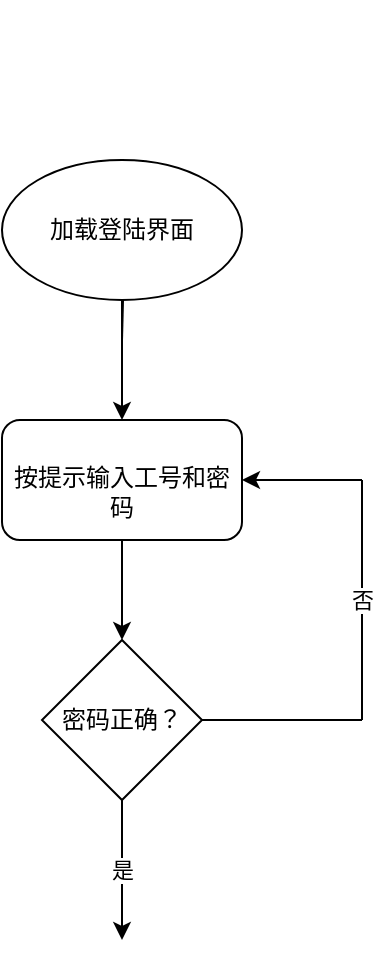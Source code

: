<mxfile version="19.0.1" type="github">
  <diagram id="iynox8zXIuLy3XfKScyT" name="Page-1">
    <mxGraphModel dx="1044" dy="579" grid="1" gridSize="10" guides="1" tooltips="1" connect="1" arrows="1" fold="1" page="1" pageScale="1" pageWidth="827" pageHeight="1169" math="0" shadow="0">
      <root>
        <mxCell id="0" />
        <mxCell id="1" parent="0" />
        <mxCell id="VvheIWeai_IQ4ldsGhHj-3" style="edgeStyle=orthogonalEdgeStyle;rounded=0;orthogonalLoop=1;jettySize=auto;html=1;exitX=0.5;exitY=1;exitDx=0;exitDy=0;fontFamily=Comic Sans MS;startArrow=none;" edge="1" parent="1" source="VvheIWeai_IQ4ldsGhHj-4">
          <mxGeometry relative="1" as="geometry">
            <mxPoint x="250" y="220" as="targetPoint" />
            <mxPoint x="250" y="180" as="sourcePoint" />
            <Array as="points">
              <mxPoint x="250" y="170" />
              <mxPoint x="250" y="170" />
            </Array>
          </mxGeometry>
        </mxCell>
        <mxCell id="VvheIWeai_IQ4ldsGhHj-4" value="&lt;p style=&quot;line-height: 1.2;&quot;&gt;&lt;br&gt;&lt;br&gt;&lt;br&gt;&lt;span style=&quot;background-color: initial;&quot;&gt;&lt;br&gt;&lt;/span&gt;&lt;/p&gt;&lt;p style=&quot;line-height: 1.2;&quot;&gt;&lt;span style=&quot;background-color: initial;&quot;&gt;&lt;br&gt;&lt;/span&gt;&lt;/p&gt;&lt;p style=&quot;line-height: 1.2;&quot;&gt;&lt;span style=&quot;background-color: initial;&quot;&gt;加载登陆界面&lt;/span&gt;&lt;br&gt;&lt;/p&gt;&lt;p style=&quot;line-height: 1.2;&quot;&gt;&lt;br&gt;&lt;br&gt;&lt;br&gt;&lt;br&gt;&lt;/p&gt;&lt;br&gt;&lt;p&gt;&lt;/p&gt;" style="ellipse;whiteSpace=wrap;html=1;fontFamily=Comic Sans MS;align=center;" vertex="1" parent="1">
          <mxGeometry x="190" y="90" width="120" height="70" as="geometry" />
        </mxCell>
        <mxCell id="VvheIWeai_IQ4ldsGhHj-5" value="" style="edgeStyle=orthogonalEdgeStyle;rounded=0;orthogonalLoop=1;jettySize=auto;html=1;exitX=0.5;exitY=1;exitDx=0;exitDy=0;fontFamily=Comic Sans MS;endArrow=none;" edge="1" parent="1" target="VvheIWeai_IQ4ldsGhHj-4">
          <mxGeometry relative="1" as="geometry">
            <mxPoint x="250" y="220" as="targetPoint" />
            <mxPoint x="250" y="180" as="sourcePoint" />
          </mxGeometry>
        </mxCell>
        <mxCell id="VvheIWeai_IQ4ldsGhHj-6" style="edgeStyle=orthogonalEdgeStyle;rounded=0;orthogonalLoop=1;jettySize=auto;html=1;exitX=0.5;exitY=1;exitDx=0;exitDy=0;fontFamily=Comic Sans MS;" edge="1" parent="1" source="VvheIWeai_IQ4ldsGhHj-4" target="VvheIWeai_IQ4ldsGhHj-4">
          <mxGeometry relative="1" as="geometry" />
        </mxCell>
        <mxCell id="VvheIWeai_IQ4ldsGhHj-7" value="&lt;br&gt;&lt;br&gt;&lt;br&gt;&lt;p align=&quot;center&quot; class=&quot;MsoNormal&quot;&gt;&lt;span&gt;&lt;br&gt;&lt;/span&gt;&lt;/p&gt;&lt;p align=&quot;center&quot; class=&quot;MsoNormal&quot;&gt;&lt;span style=&quot;background-color: initial;&quot;&gt;按提示输入工号和密码&lt;/span&gt;&lt;br&gt;&lt;/p&gt;&lt;br&gt;&lt;br&gt;&lt;br&gt;&lt;br&gt;" style="rounded=1;whiteSpace=wrap;html=1;fontFamily=Comic Sans MS;" vertex="1" parent="1">
          <mxGeometry x="190" y="220" width="120" height="60" as="geometry" />
        </mxCell>
        <mxCell id="VvheIWeai_IQ4ldsGhHj-8" value="&lt;br&gt;&lt;br&gt;&lt;br&gt;&lt;p class=&quot;MsoNormal&quot;&gt;&lt;span style=&quot;background-color: initial;&quot;&gt;密码正确？&lt;/span&gt;&lt;br&gt;&lt;/p&gt;&lt;br&gt;&lt;br&gt;&lt;br&gt;" style="rhombus;whiteSpace=wrap;html=1;fontFamily=Comic Sans MS;" vertex="1" parent="1">
          <mxGeometry x="210" y="330" width="80" height="80" as="geometry" />
        </mxCell>
        <mxCell id="VvheIWeai_IQ4ldsGhHj-11" value="" style="endArrow=classic;html=1;rounded=0;fontFamily=Comic Sans MS;exitX=0.5;exitY=1;exitDx=0;exitDy=0;entryX=0.5;entryY=0;entryDx=0;entryDy=0;" edge="1" parent="1" source="VvheIWeai_IQ4ldsGhHj-7" target="VvheIWeai_IQ4ldsGhHj-8">
          <mxGeometry width="50" height="50" relative="1" as="geometry">
            <mxPoint x="380" y="210" as="sourcePoint" />
            <mxPoint x="330" y="340" as="targetPoint" />
          </mxGeometry>
        </mxCell>
        <mxCell id="VvheIWeai_IQ4ldsGhHj-12" value="是" style="endArrow=classic;html=1;rounded=0;fontFamily=Comic Sans MS;exitX=0.5;exitY=1;exitDx=0;exitDy=0;" edge="1" parent="1" source="VvheIWeai_IQ4ldsGhHj-8">
          <mxGeometry width="50" height="50" relative="1" as="geometry">
            <mxPoint x="320" y="480" as="sourcePoint" />
            <mxPoint x="250" y="480" as="targetPoint" />
            <Array as="points">
              <mxPoint x="250" y="440" />
            </Array>
          </mxGeometry>
        </mxCell>
        <mxCell id="VvheIWeai_IQ4ldsGhHj-15" value="" style="endArrow=classic;html=1;rounded=0;fontFamily=Comic Sans MS;entryX=1;entryY=0.5;entryDx=0;entryDy=0;" edge="1" parent="1" target="VvheIWeai_IQ4ldsGhHj-7">
          <mxGeometry width="50" height="50" relative="1" as="geometry">
            <mxPoint x="370" y="250" as="sourcePoint" />
            <mxPoint x="350" y="180" as="targetPoint" />
          </mxGeometry>
        </mxCell>
        <mxCell id="VvheIWeai_IQ4ldsGhHj-20" value="" style="endArrow=none;html=1;rounded=0;fontFamily=Comic Sans MS;exitX=1;exitY=0.5;exitDx=0;exitDy=0;" edge="1" parent="1" source="VvheIWeai_IQ4ldsGhHj-8">
          <mxGeometry width="50" height="50" relative="1" as="geometry">
            <mxPoint x="320" y="390" as="sourcePoint" />
            <mxPoint x="370" y="370" as="targetPoint" />
          </mxGeometry>
        </mxCell>
        <mxCell id="VvheIWeai_IQ4ldsGhHj-21" value="否" style="endArrow=none;html=1;rounded=0;fontFamily=Comic Sans MS;" edge="1" parent="1">
          <mxGeometry width="50" height="50" relative="1" as="geometry">
            <mxPoint x="370" y="370" as="sourcePoint" />
            <mxPoint x="370" y="250" as="targetPoint" />
          </mxGeometry>
        </mxCell>
      </root>
    </mxGraphModel>
  </diagram>
</mxfile>
